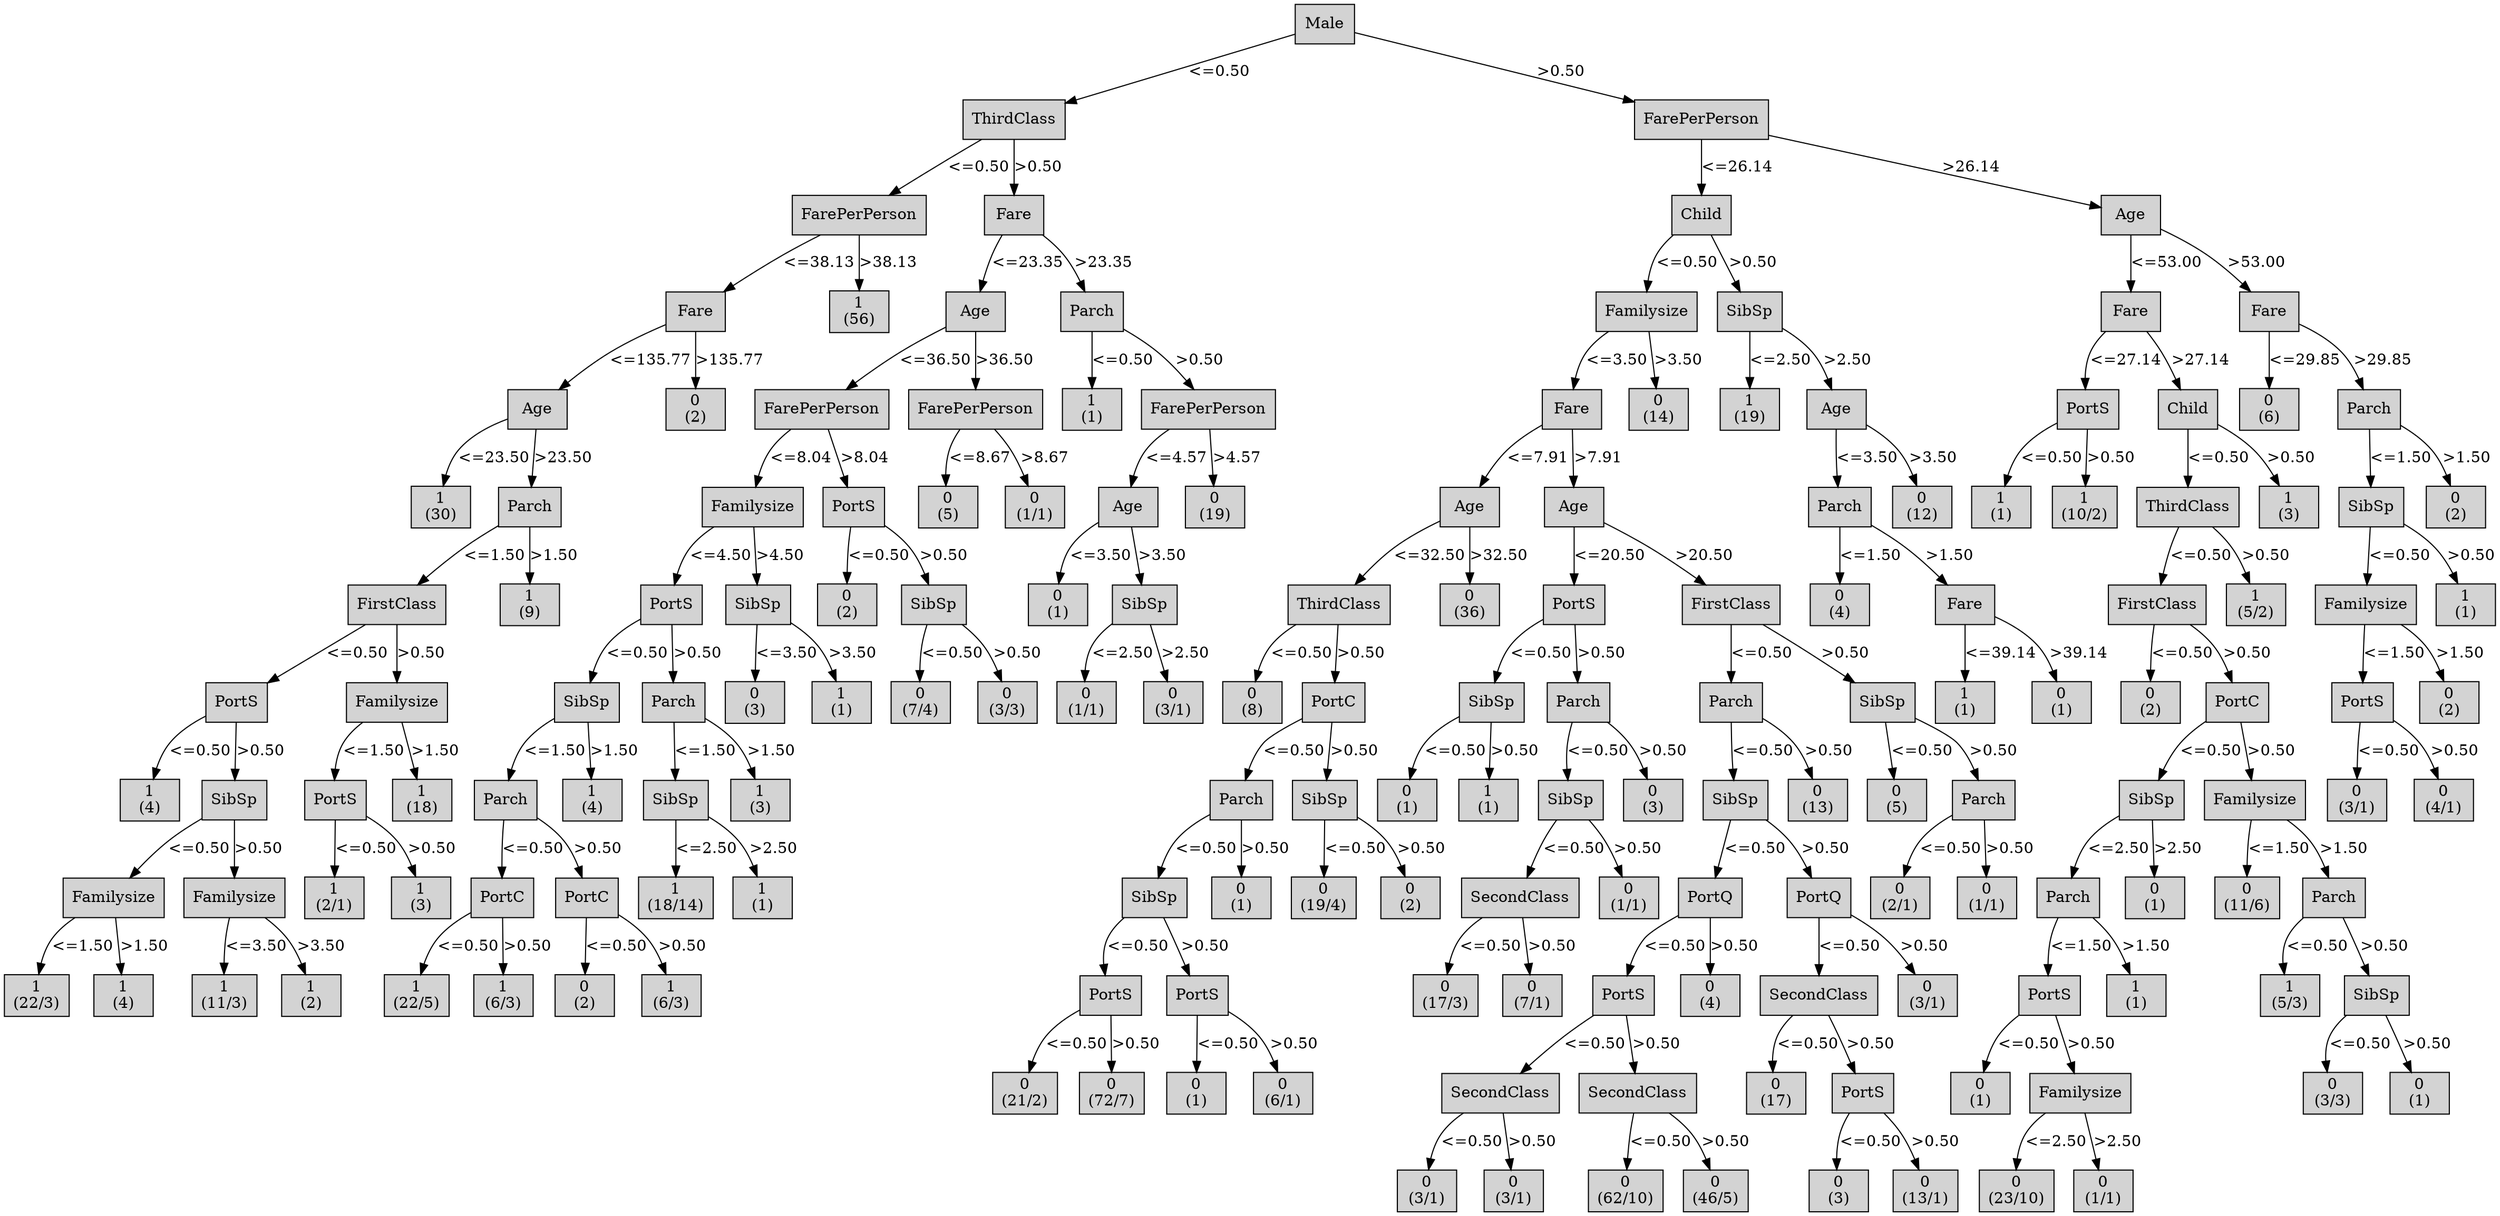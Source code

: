 digraph ID3_Tree {
"0" [shape=box, style=filled, label="Male
", weight=1]
"1" [shape=box, style=filled, label="ThirdClass
", weight=2]
0 -> 1 [ label = "<=0.50"];
"2" [shape=box, style=filled, label="FarePerPerson
", weight=3]
1 -> 2 [ label = "<=0.50"];
"3" [shape=box, style=filled, label="Fare
", weight=4]
2 -> 3 [ label = "<=38.13"];
"4" [shape=box, style=filled, label="Age
", weight=5]
3 -> 4 [ label = "<=135.77"];
"5" [shape=box, style=filled, label="1
(30)
", weight=6]
4 -> 5 [ label = "<=23.50"];
"6" [shape=box, style=filled, label="Parch
", weight=6]
4 -> 6 [ label = ">23.50"];
"7" [shape=box, style=filled, label="FirstClass
", weight=7]
6 -> 7 [ label = "<=1.50"];
"8" [shape=box, style=filled, label="PortS
", weight=8]
7 -> 8 [ label = "<=0.50"];
"9" [shape=box, style=filled, label="1
(4)
", weight=9]
8 -> 9 [ label = "<=0.50"];
"10" [shape=box, style=filled, label="SibSp
", weight=9]
8 -> 10 [ label = ">0.50"];
"11" [shape=box, style=filled, label="Familysize
", weight=10]
10 -> 11 [ label = "<=0.50"];
"12" [shape=box, style=filled, label="1
(22/3)
", weight=11]
11 -> 12 [ label = "<=1.50"];
"13" [shape=box, style=filled, label="1
(4)
", weight=11]
11 -> 13 [ label = ">1.50"];
"14" [shape=box, style=filled, label="Familysize
", weight=10]
10 -> 14 [ label = ">0.50"];
"15" [shape=box, style=filled, label="1
(11/3)
", weight=11]
14 -> 15 [ label = "<=3.50"];
"16" [shape=box, style=filled, label="1
(2)
", weight=11]
14 -> 16 [ label = ">3.50"];
"17" [shape=box, style=filled, label="Familysize
", weight=8]
7 -> 17 [ label = ">0.50"];
"18" [shape=box, style=filled, label="PortS
", weight=9]
17 -> 18 [ label = "<=1.50"];
"19" [shape=box, style=filled, label="1
(2/1)
", weight=10]
18 -> 19 [ label = "<=0.50"];
"20" [shape=box, style=filled, label="1
(3)
", weight=10]
18 -> 20 [ label = ">0.50"];
"21" [shape=box, style=filled, label="1
(18)
", weight=9]
17 -> 21 [ label = ">1.50"];
"22" [shape=box, style=filled, label="1
(9)
", weight=7]
6 -> 22 [ label = ">1.50"];
"23" [shape=box, style=filled, label="0
(2)
", weight=5]
3 -> 23 [ label = ">135.77"];
"24" [shape=box, style=filled, label="1
(56)
", weight=4]
2 -> 24 [ label = ">38.13"];
"25" [shape=box, style=filled, label="Fare
", weight=3]
1 -> 25 [ label = ">0.50"];
"26" [shape=box, style=filled, label="Age
", weight=4]
25 -> 26 [ label = "<=23.35"];
"27" [shape=box, style=filled, label="FarePerPerson
", weight=5]
26 -> 27 [ label = "<=36.50"];
"28" [shape=box, style=filled, label="Familysize
", weight=6]
27 -> 28 [ label = "<=8.04"];
"29" [shape=box, style=filled, label="PortS
", weight=7]
28 -> 29 [ label = "<=4.50"];
"30" [shape=box, style=filled, label="SibSp
", weight=8]
29 -> 30 [ label = "<=0.50"];
"31" [shape=box, style=filled, label="Parch
", weight=9]
30 -> 31 [ label = "<=1.50"];
"32" [shape=box, style=filled, label="PortC
", weight=10]
31 -> 32 [ label = "<=0.50"];
"33" [shape=box, style=filled, label="1
(22/5)
", weight=11]
32 -> 33 [ label = "<=0.50"];
"34" [shape=box, style=filled, label="1
(6/3)
", weight=11]
32 -> 34 [ label = ">0.50"];
"35" [shape=box, style=filled, label="PortC
", weight=10]
31 -> 35 [ label = ">0.50"];
"36" [shape=box, style=filled, label="0
(2)
", weight=11]
35 -> 36 [ label = "<=0.50"];
"37" [shape=box, style=filled, label="1
(6/3)
", weight=11]
35 -> 37 [ label = ">0.50"];
"38" [shape=box, style=filled, label="1
(4)
", weight=9]
30 -> 38 [ label = ">1.50"];
"39" [shape=box, style=filled, label="Parch
", weight=8]
29 -> 39 [ label = ">0.50"];
"40" [shape=box, style=filled, label="SibSp
", weight=9]
39 -> 40 [ label = "<=1.50"];
"41" [shape=box, style=filled, label="1
(18/14)
", weight=10]
40 -> 41 [ label = "<=2.50"];
"42" [shape=box, style=filled, label="1
(1)
", weight=10]
40 -> 42 [ label = ">2.50"];
"43" [shape=box, style=filled, label="1
(3)
", weight=9]
39 -> 43 [ label = ">1.50"];
"44" [shape=box, style=filled, label="SibSp
", weight=7]
28 -> 44 [ label = ">4.50"];
"45" [shape=box, style=filled, label="0
(3)
", weight=8]
44 -> 45 [ label = "<=3.50"];
"46" [shape=box, style=filled, label="1
(1)
", weight=8]
44 -> 46 [ label = ">3.50"];
"47" [shape=box, style=filled, label="PortS
", weight=6]
27 -> 47 [ label = ">8.04"];
"48" [shape=box, style=filled, label="0
(2)
", weight=7]
47 -> 48 [ label = "<=0.50"];
"49" [shape=box, style=filled, label="SibSp
", weight=7]
47 -> 49 [ label = ">0.50"];
"50" [shape=box, style=filled, label="0
(7/4)
", weight=8]
49 -> 50 [ label = "<=0.50"];
"51" [shape=box, style=filled, label="0
(3/3)
", weight=8]
49 -> 51 [ label = ">0.50"];
"52" [shape=box, style=filled, label="FarePerPerson
", weight=5]
26 -> 52 [ label = ">36.50"];
"53" [shape=box, style=filled, label="0
(5)
", weight=6]
52 -> 53 [ label = "<=8.67"];
"54" [shape=box, style=filled, label="0
(1/1)
", weight=6]
52 -> 54 [ label = ">8.67"];
"55" [shape=box, style=filled, label="Parch
", weight=4]
25 -> 55 [ label = ">23.35"];
"56" [shape=box, style=filled, label="1
(1)
", weight=5]
55 -> 56 [ label = "<=0.50"];
"57" [shape=box, style=filled, label="FarePerPerson
", weight=5]
55 -> 57 [ label = ">0.50"];
"58" [shape=box, style=filled, label="Age
", weight=6]
57 -> 58 [ label = "<=4.57"];
"59" [shape=box, style=filled, label="0
(1)
", weight=7]
58 -> 59 [ label = "<=3.50"];
"60" [shape=box, style=filled, label="SibSp
", weight=7]
58 -> 60 [ label = ">3.50"];
"61" [shape=box, style=filled, label="0
(1/1)
", weight=8]
60 -> 61 [ label = "<=2.50"];
"62" [shape=box, style=filled, label="0
(3/1)
", weight=8]
60 -> 62 [ label = ">2.50"];
"63" [shape=box, style=filled, label="0
(19)
", weight=6]
57 -> 63 [ label = ">4.57"];
"64" [shape=box, style=filled, label="FarePerPerson
", weight=2]
0 -> 64 [ label = ">0.50"];
"65" [shape=box, style=filled, label="Child
", weight=3]
64 -> 65 [ label = "<=26.14"];
"66" [shape=box, style=filled, label="Familysize
", weight=4]
65 -> 66 [ label = "<=0.50"];
"67" [shape=box, style=filled, label="Fare
", weight=5]
66 -> 67 [ label = "<=3.50"];
"68" [shape=box, style=filled, label="Age
", weight=6]
67 -> 68 [ label = "<=7.91"];
"69" [shape=box, style=filled, label="ThirdClass
", weight=7]
68 -> 69 [ label = "<=32.50"];
"70" [shape=box, style=filled, label="0
(8)
", weight=8]
69 -> 70 [ label = "<=0.50"];
"71" [shape=box, style=filled, label="PortC
", weight=8]
69 -> 71 [ label = ">0.50"];
"72" [shape=box, style=filled, label="Parch
", weight=9]
71 -> 72 [ label = "<=0.50"];
"73" [shape=box, style=filled, label="SibSp
", weight=10]
72 -> 73 [ label = "<=0.50"];
"74" [shape=box, style=filled, label="PortS
", weight=11]
73 -> 74 [ label = "<=0.50"];
"75" [shape=box, style=filled, label="0
(21/2)
", weight=12]
74 -> 75 [ label = "<=0.50"];
"76" [shape=box, style=filled, label="0
(72/7)
", weight=12]
74 -> 76 [ label = ">0.50"];
"77" [shape=box, style=filled, label="PortS
", weight=11]
73 -> 77 [ label = ">0.50"];
"78" [shape=box, style=filled, label="0
(1)
", weight=12]
77 -> 78 [ label = "<=0.50"];
"79" [shape=box, style=filled, label="0
(6/1)
", weight=12]
77 -> 79 [ label = ">0.50"];
"80" [shape=box, style=filled, label="0
(1)
", weight=10]
72 -> 80 [ label = ">0.50"];
"81" [shape=box, style=filled, label="SibSp
", weight=9]
71 -> 81 [ label = ">0.50"];
"82" [shape=box, style=filled, label="0
(19/4)
", weight=10]
81 -> 82 [ label = "<=0.50"];
"83" [shape=box, style=filled, label="0
(2)
", weight=10]
81 -> 83 [ label = ">0.50"];
"84" [shape=box, style=filled, label="0
(36)
", weight=7]
68 -> 84 [ label = ">32.50"];
"85" [shape=box, style=filled, label="Age
", weight=6]
67 -> 85 [ label = ">7.91"];
"86" [shape=box, style=filled, label="PortS
", weight=7]
85 -> 86 [ label = "<=20.50"];
"87" [shape=box, style=filled, label="SibSp
", weight=8]
86 -> 87 [ label = "<=0.50"];
"88" [shape=box, style=filled, label="0
(1)
", weight=9]
87 -> 88 [ label = "<=0.50"];
"89" [shape=box, style=filled, label="1
(1)
", weight=9]
87 -> 89 [ label = ">0.50"];
"90" [shape=box, style=filled, label="Parch
", weight=8]
86 -> 90 [ label = ">0.50"];
"91" [shape=box, style=filled, label="SibSp
", weight=9]
90 -> 91 [ label = "<=0.50"];
"92" [shape=box, style=filled, label="SecondClass
", weight=10]
91 -> 92 [ label = "<=0.50"];
"93" [shape=box, style=filled, label="0
(17/3)
", weight=11]
92 -> 93 [ label = "<=0.50"];
"94" [shape=box, style=filled, label="0
(7/1)
", weight=11]
92 -> 94 [ label = ">0.50"];
"95" [shape=box, style=filled, label="0
(1/1)
", weight=10]
91 -> 95 [ label = ">0.50"];
"96" [shape=box, style=filled, label="0
(3)
", weight=9]
90 -> 96 [ label = ">0.50"];
"97" [shape=box, style=filled, label="FirstClass
", weight=7]
85 -> 97 [ label = ">20.50"];
"98" [shape=box, style=filled, label="Parch
", weight=8]
97 -> 98 [ label = "<=0.50"];
"99" [shape=box, style=filled, label="SibSp
", weight=9]
98 -> 99 [ label = "<=0.50"];
"100" [shape=box, style=filled, label="PortQ
", weight=10]
99 -> 100 [ label = "<=0.50"];
"101" [shape=box, style=filled, label="PortS
", weight=11]
100 -> 101 [ label = "<=0.50"];
"102" [shape=box, style=filled, label="SecondClass
", weight=12]
101 -> 102 [ label = "<=0.50"];
"103" [shape=box, style=filled, label="0
(3/1)
", weight=13]
102 -> 103 [ label = "<=0.50"];
"104" [shape=box, style=filled, label="0
(3/1)
", weight=13]
102 -> 104 [ label = ">0.50"];
"105" [shape=box, style=filled, label="SecondClass
", weight=12]
101 -> 105 [ label = ">0.50"];
"106" [shape=box, style=filled, label="0
(62/10)
", weight=13]
105 -> 106 [ label = "<=0.50"];
"107" [shape=box, style=filled, label="0
(46/5)
", weight=13]
105 -> 107 [ label = ">0.50"];
"108" [shape=box, style=filled, label="0
(4)
", weight=11]
100 -> 108 [ label = ">0.50"];
"109" [shape=box, style=filled, label="PortQ
", weight=10]
99 -> 109 [ label = ">0.50"];
"110" [shape=box, style=filled, label="SecondClass
", weight=11]
109 -> 110 [ label = "<=0.50"];
"111" [shape=box, style=filled, label="0
(17)
", weight=12]
110 -> 111 [ label = "<=0.50"];
"112" [shape=box, style=filled, label="PortS
", weight=12]
110 -> 112 [ label = ">0.50"];
"113" [shape=box, style=filled, label="0
(3)
", weight=13]
112 -> 113 [ label = "<=0.50"];
"114" [shape=box, style=filled, label="0
(13/1)
", weight=13]
112 -> 114 [ label = ">0.50"];
"115" [shape=box, style=filled, label="0
(3/1)
", weight=11]
109 -> 115 [ label = ">0.50"];
"116" [shape=box, style=filled, label="0
(13)
", weight=9]
98 -> 116 [ label = ">0.50"];
"117" [shape=box, style=filled, label="SibSp
", weight=8]
97 -> 117 [ label = ">0.50"];
"118" [shape=box, style=filled, label="0
(5)
", weight=9]
117 -> 118 [ label = "<=0.50"];
"119" [shape=box, style=filled, label="Parch
", weight=9]
117 -> 119 [ label = ">0.50"];
"120" [shape=box, style=filled, label="0
(2/1)
", weight=10]
119 -> 120 [ label = "<=0.50"];
"121" [shape=box, style=filled, label="0
(1/1)
", weight=10]
119 -> 121 [ label = ">0.50"];
"122" [shape=box, style=filled, label="0
(14)
", weight=5]
66 -> 122 [ label = ">3.50"];
"123" [shape=box, style=filled, label="SibSp
", weight=4]
65 -> 123 [ label = ">0.50"];
"124" [shape=box, style=filled, label="1
(19)
", weight=5]
123 -> 124 [ label = "<=2.50"];
"125" [shape=box, style=filled, label="Age
", weight=5]
123 -> 125 [ label = ">2.50"];
"126" [shape=box, style=filled, label="Parch
", weight=6]
125 -> 126 [ label = "<=3.50"];
"127" [shape=box, style=filled, label="0
(4)
", weight=7]
126 -> 127 [ label = "<=1.50"];
"128" [shape=box, style=filled, label="Fare
", weight=7]
126 -> 128 [ label = ">1.50"];
"129" [shape=box, style=filled, label="1
(1)
", weight=8]
128 -> 129 [ label = "<=39.14"];
"130" [shape=box, style=filled, label="0
(1)
", weight=8]
128 -> 130 [ label = ">39.14"];
"131" [shape=box, style=filled, label="0
(12)
", weight=6]
125 -> 131 [ label = ">3.50"];
"132" [shape=box, style=filled, label="Age
", weight=3]
64 -> 132 [ label = ">26.14"];
"133" [shape=box, style=filled, label="Fare
", weight=4]
132 -> 133 [ label = "<=53.00"];
"134" [shape=box, style=filled, label="PortS
", weight=5]
133 -> 134 [ label = "<=27.14"];
"135" [shape=box, style=filled, label="1
(1)
", weight=6]
134 -> 135 [ label = "<=0.50"];
"136" [shape=box, style=filled, label="1
(10/2)
", weight=6]
134 -> 136 [ label = ">0.50"];
"137" [shape=box, style=filled, label="Child
", weight=5]
133 -> 137 [ label = ">27.14"];
"138" [shape=box, style=filled, label="ThirdClass
", weight=6]
137 -> 138 [ label = "<=0.50"];
"139" [shape=box, style=filled, label="FirstClass
", weight=7]
138 -> 139 [ label = "<=0.50"];
"140" [shape=box, style=filled, label="0
(2)
", weight=8]
139 -> 140 [ label = "<=0.50"];
"141" [shape=box, style=filled, label="PortC
", weight=8]
139 -> 141 [ label = ">0.50"];
"142" [shape=box, style=filled, label="SibSp
", weight=9]
141 -> 142 [ label = "<=0.50"];
"143" [shape=box, style=filled, label="Parch
", weight=10]
142 -> 143 [ label = "<=2.50"];
"144" [shape=box, style=filled, label="PortS
", weight=11]
143 -> 144 [ label = "<=1.50"];
"145" [shape=box, style=filled, label="0
(1)
", weight=12]
144 -> 145 [ label = "<=0.50"];
"146" [shape=box, style=filled, label="Familysize
", weight=12]
144 -> 146 [ label = ">0.50"];
"147" [shape=box, style=filled, label="0
(23/10)
", weight=13]
146 -> 147 [ label = "<=2.50"];
"148" [shape=box, style=filled, label="0
(1/1)
", weight=13]
146 -> 148 [ label = ">2.50"];
"149" [shape=box, style=filled, label="1
(1)
", weight=11]
143 -> 149 [ label = ">1.50"];
"150" [shape=box, style=filled, label="0
(1)
", weight=10]
142 -> 150 [ label = ">2.50"];
"151" [shape=box, style=filled, label="Familysize
", weight=9]
141 -> 151 [ label = ">0.50"];
"152" [shape=box, style=filled, label="0
(11/6)
", weight=10]
151 -> 152 [ label = "<=1.50"];
"153" [shape=box, style=filled, label="Parch
", weight=10]
151 -> 153 [ label = ">1.50"];
"154" [shape=box, style=filled, label="1
(5/3)
", weight=11]
153 -> 154 [ label = "<=0.50"];
"155" [shape=box, style=filled, label="SibSp
", weight=11]
153 -> 155 [ label = ">0.50"];
"156" [shape=box, style=filled, label="0
(3/3)
", weight=12]
155 -> 156 [ label = "<=0.50"];
"157" [shape=box, style=filled, label="0
(1)
", weight=12]
155 -> 157 [ label = ">0.50"];
"158" [shape=box, style=filled, label="1
(5/2)
", weight=7]
138 -> 158 [ label = ">0.50"];
"159" [shape=box, style=filled, label="1
(3)
", weight=6]
137 -> 159 [ label = ">0.50"];
"160" [shape=box, style=filled, label="Fare
", weight=4]
132 -> 160 [ label = ">53.00"];
"161" [shape=box, style=filled, label="0
(6)
", weight=5]
160 -> 161 [ label = "<=29.85"];
"162" [shape=box, style=filled, label="Parch
", weight=5]
160 -> 162 [ label = ">29.85"];
"163" [shape=box, style=filled, label="SibSp
", weight=6]
162 -> 163 [ label = "<=1.50"];
"164" [shape=box, style=filled, label="Familysize
", weight=7]
163 -> 164 [ label = "<=0.50"];
"165" [shape=box, style=filled, label="PortS
", weight=8]
164 -> 165 [ label = "<=1.50"];
"166" [shape=box, style=filled, label="0
(3/1)
", weight=9]
165 -> 166 [ label = "<=0.50"];
"167" [shape=box, style=filled, label="0
(4/1)
", weight=9]
165 -> 167 [ label = ">0.50"];
"168" [shape=box, style=filled, label="0
(2)
", weight=8]
164 -> 168 [ label = ">1.50"];
"169" [shape=box, style=filled, label="1
(1)
", weight=7]
163 -> 169 [ label = ">0.50"];
"170" [shape=box, style=filled, label="0
(2)
", weight=6]
162 -> 170 [ label = ">1.50"];
{rank=same; 0;};
{rank=same; 11;14;19;20;32;35;41;42;73;80;82;83;92;95;100;109;120;121;143;150;152;153;};
{rank=same; 12;13;15;16;33;34;36;37;74;77;93;94;101;108;110;115;144;149;154;155;};
{rank=same; 75;76;78;79;102;105;111;112;145;146;156;157;};
{rank=same; 103;104;106;107;113;114;147;148;};
{rank=same; 1;64;};
{rank=same; 2;25;65;132;};
{rank=same; 3;24;26;55;66;123;133;160;};
{rank=same; 4;23;27;52;56;57;67;122;124;125;134;137;161;162;};
{rank=same; 5;6;28;47;53;54;58;63;68;85;126;131;135;136;138;159;163;170;};
{rank=same; 7;22;29;44;48;49;59;60;69;84;86;97;127;128;139;158;164;169;};
{rank=same; 8;17;30;39;45;46;50;51;61;62;70;71;87;90;98;117;129;130;140;141;165;168;};
{rank=same; 9;10;18;21;31;38;40;43;72;81;88;89;91;96;99;116;118;119;142;151;166;167;};
}